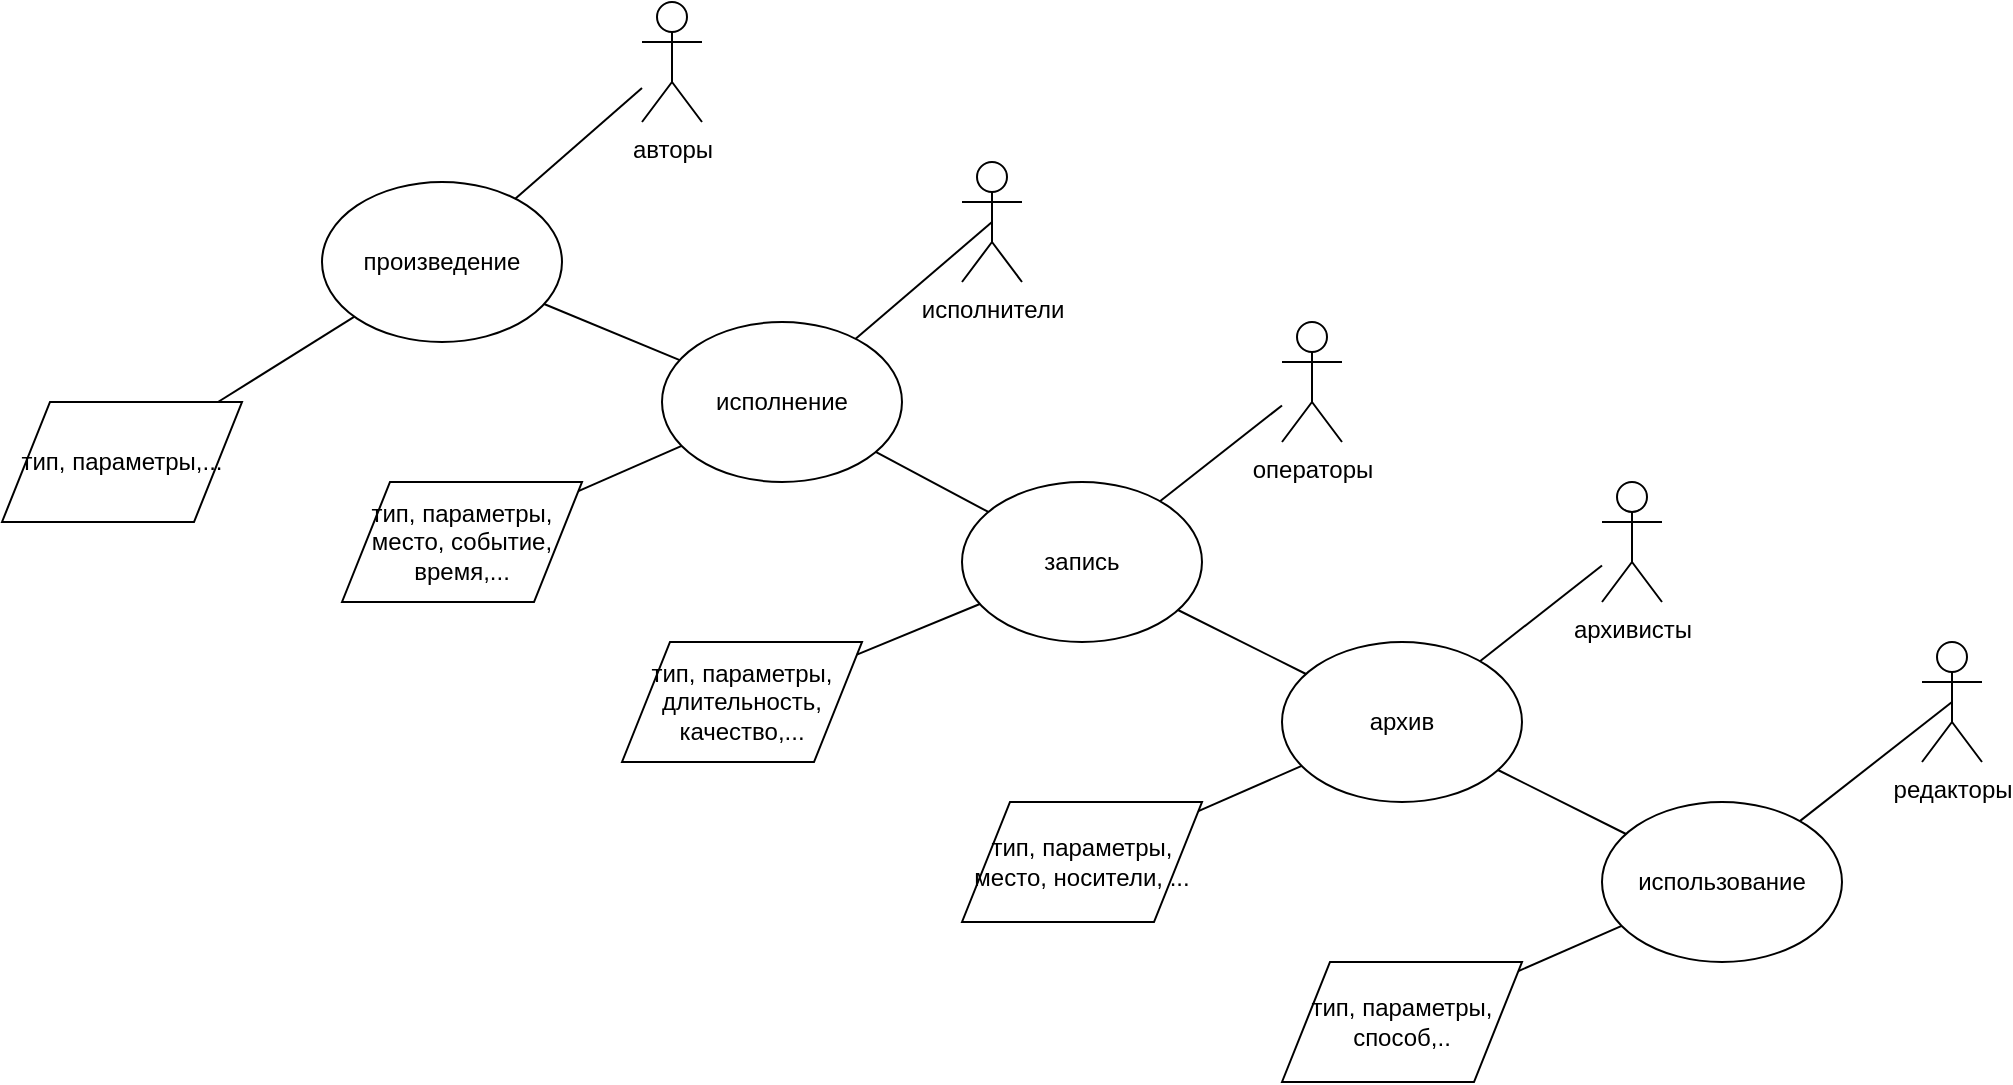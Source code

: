<mxfile version="13.3.7" type="device"><diagram id="uERpt_PiGQ6QHJXzrDYS" name="Page-1"><mxGraphModel dx="1422" dy="727" grid="1" gridSize="10" guides="1" tooltips="1" connect="1" arrows="1" fold="1" page="1" pageScale="1" pageWidth="1169" pageHeight="827" math="0" shadow="0"><root><mxCell id="0"/><mxCell id="1" parent="0"/><mxCell id="_DMuse9vYZGkFgaoEouo-1" value="произведение" style="ellipse;whiteSpace=wrap;html=1;" vertex="1" parent="1"><mxGeometry x="240" y="160" width="120" height="80" as="geometry"/></mxCell><mxCell id="_DMuse9vYZGkFgaoEouo-2" value="исполнение" style="ellipse;whiteSpace=wrap;html=1;" vertex="1" parent="1"><mxGeometry x="410" y="230" width="120" height="80" as="geometry"/></mxCell><mxCell id="_DMuse9vYZGkFgaoEouo-3" value="запись" style="ellipse;whiteSpace=wrap;html=1;" vertex="1" parent="1"><mxGeometry x="560" y="310" width="120" height="80" as="geometry"/></mxCell><mxCell id="_DMuse9vYZGkFgaoEouo-4" value="архив" style="ellipse;whiteSpace=wrap;html=1;" vertex="1" parent="1"><mxGeometry x="720" y="390" width="120" height="80" as="geometry"/></mxCell><mxCell id="_DMuse9vYZGkFgaoEouo-5" value="авторы" style="shape=umlActor;verticalLabelPosition=bottom;verticalAlign=top;html=1;outlineConnect=0;" vertex="1" parent="1"><mxGeometry x="400" y="70" width="30" height="60" as="geometry"/></mxCell><mxCell id="_DMuse9vYZGkFgaoEouo-6" value="исполнители" style="shape=umlActor;verticalLabelPosition=bottom;verticalAlign=top;html=1;outlineConnect=0;" vertex="1" parent="1"><mxGeometry x="560" y="150" width="30" height="60" as="geometry"/></mxCell><mxCell id="_DMuse9vYZGkFgaoEouo-7" value="операторы" style="shape=umlActor;verticalLabelPosition=bottom;verticalAlign=top;html=1;outlineConnect=0;" vertex="1" parent="1"><mxGeometry x="720" y="230" width="30" height="60" as="geometry"/></mxCell><mxCell id="_DMuse9vYZGkFgaoEouo-8" value="архивисты" style="shape=umlActor;verticalLabelPosition=bottom;verticalAlign=top;html=1;outlineConnect=0;" vertex="1" parent="1"><mxGeometry x="880" y="310" width="30" height="60" as="geometry"/></mxCell><mxCell id="_DMuse9vYZGkFgaoEouo-9" value="использование" style="ellipse;whiteSpace=wrap;html=1;" vertex="1" parent="1"><mxGeometry x="880" y="470" width="120" height="80" as="geometry"/></mxCell><mxCell id="_DMuse9vYZGkFgaoEouo-10" value="редакторы" style="shape=umlActor;verticalLabelPosition=bottom;verticalAlign=top;html=1;outlineConnect=0;" vertex="1" parent="1"><mxGeometry x="1040" y="390" width="30" height="60" as="geometry"/></mxCell><mxCell id="_DMuse9vYZGkFgaoEouo-18" value="" style="endArrow=none;html=1;" edge="1" parent="1" source="_DMuse9vYZGkFgaoEouo-1" target="_DMuse9vYZGkFgaoEouo-5"><mxGeometry width="50" height="50" relative="1" as="geometry"><mxPoint x="280" y="90" as="sourcePoint"/><mxPoint x="330" y="40" as="targetPoint"/></mxGeometry></mxCell><mxCell id="_DMuse9vYZGkFgaoEouo-19" value="" style="endArrow=none;html=1;entryX=0.5;entryY=0.5;entryDx=0;entryDy=0;entryPerimeter=0;" edge="1" parent="1" source="_DMuse9vYZGkFgaoEouo-2" target="_DMuse9vYZGkFgaoEouo-6"><mxGeometry width="50" height="50" relative="1" as="geometry"><mxPoint x="340" y="410" as="sourcePoint"/><mxPoint x="390" y="360" as="targetPoint"/></mxGeometry></mxCell><mxCell id="_DMuse9vYZGkFgaoEouo-20" value="" style="endArrow=none;html=1;" edge="1" parent="1" source="_DMuse9vYZGkFgaoEouo-3" target="_DMuse9vYZGkFgaoEouo-7"><mxGeometry width="50" height="50" relative="1" as="geometry"><mxPoint x="490" y="460" as="sourcePoint"/><mxPoint x="540" y="410" as="targetPoint"/></mxGeometry></mxCell><mxCell id="_DMuse9vYZGkFgaoEouo-21" value="" style="endArrow=none;html=1;" edge="1" parent="1" source="_DMuse9vYZGkFgaoEouo-4" target="_DMuse9vYZGkFgaoEouo-8"><mxGeometry width="50" height="50" relative="1" as="geometry"><mxPoint x="650" y="550" as="sourcePoint"/><mxPoint x="700" y="500" as="targetPoint"/></mxGeometry></mxCell><mxCell id="_DMuse9vYZGkFgaoEouo-22" value="" style="endArrow=none;html=1;entryX=0.5;entryY=0.5;entryDx=0;entryDy=0;entryPerimeter=0;" edge="1" parent="1" source="_DMuse9vYZGkFgaoEouo-9" target="_DMuse9vYZGkFgaoEouo-10"><mxGeometry width="50" height="50" relative="1" as="geometry"><mxPoint x="810" y="570" as="sourcePoint"/><mxPoint x="860" y="520" as="targetPoint"/></mxGeometry></mxCell><mxCell id="_DMuse9vYZGkFgaoEouo-23" value="" style="endArrow=none;html=1;" edge="1" parent="1" source="_DMuse9vYZGkFgaoEouo-2" target="_DMuse9vYZGkFgaoEouo-1"><mxGeometry width="50" height="50" relative="1" as="geometry"><mxPoint x="330" y="370" as="sourcePoint"/><mxPoint x="380" y="320" as="targetPoint"/></mxGeometry></mxCell><mxCell id="_DMuse9vYZGkFgaoEouo-24" value="" style="endArrow=none;html=1;" edge="1" parent="1" source="_DMuse9vYZGkFgaoEouo-3" target="_DMuse9vYZGkFgaoEouo-2"><mxGeometry width="50" height="50" relative="1" as="geometry"><mxPoint x="390" y="420" as="sourcePoint"/><mxPoint x="440" y="370" as="targetPoint"/></mxGeometry></mxCell><mxCell id="_DMuse9vYZGkFgaoEouo-25" value="" style="endArrow=none;html=1;" edge="1" parent="1" source="_DMuse9vYZGkFgaoEouo-3" target="_DMuse9vYZGkFgaoEouo-4"><mxGeometry width="50" height="50" relative="1" as="geometry"><mxPoint x="600" y="520" as="sourcePoint"/><mxPoint x="650" y="470" as="targetPoint"/></mxGeometry></mxCell><mxCell id="_DMuse9vYZGkFgaoEouo-27" value="" style="endArrow=none;html=1;" edge="1" parent="1" source="_DMuse9vYZGkFgaoEouo-4" target="_DMuse9vYZGkFgaoEouo-9"><mxGeometry width="50" height="50" relative="1" as="geometry"><mxPoint x="520" y="350" as="sourcePoint"/><mxPoint x="570" y="300" as="targetPoint"/></mxGeometry></mxCell><mxCell id="_DMuse9vYZGkFgaoEouo-28" value="тип, параметры,..." style="shape=parallelogram;perimeter=parallelogramPerimeter;whiteSpace=wrap;html=1;" vertex="1" parent="1"><mxGeometry x="80" y="270" width="120" height="60" as="geometry"/></mxCell><mxCell id="_DMuse9vYZGkFgaoEouo-29" value="" style="endArrow=none;html=1;" edge="1" parent="1" source="_DMuse9vYZGkFgaoEouo-28" target="_DMuse9vYZGkFgaoEouo-1"><mxGeometry width="50" height="50" relative="1" as="geometry"><mxPoint x="230" y="320" as="sourcePoint"/><mxPoint x="280" y="270" as="targetPoint"/></mxGeometry></mxCell><mxCell id="_DMuse9vYZGkFgaoEouo-30" value="тип, параметры, место, событие, время,..." style="shape=parallelogram;perimeter=parallelogramPerimeter;whiteSpace=wrap;html=1;" vertex="1" parent="1"><mxGeometry x="250" y="310" width="120" height="60" as="geometry"/></mxCell><mxCell id="_DMuse9vYZGkFgaoEouo-31" value="" style="endArrow=none;html=1;" edge="1" parent="1" source="_DMuse9vYZGkFgaoEouo-30" target="_DMuse9vYZGkFgaoEouo-2"><mxGeometry width="50" height="50" relative="1" as="geometry"><mxPoint x="380" y="430" as="sourcePoint"/><mxPoint x="430" y="380" as="targetPoint"/></mxGeometry></mxCell><mxCell id="_DMuse9vYZGkFgaoEouo-32" value="тип, параметры, длительность, качество,..." style="shape=parallelogram;perimeter=parallelogramPerimeter;whiteSpace=wrap;html=1;" vertex="1" parent="1"><mxGeometry x="390" y="390" width="120" height="60" as="geometry"/></mxCell><mxCell id="_DMuse9vYZGkFgaoEouo-33" value="" style="endArrow=none;html=1;" edge="1" parent="1" source="_DMuse9vYZGkFgaoEouo-32" target="_DMuse9vYZGkFgaoEouo-3"><mxGeometry width="50" height="50" relative="1" as="geometry"><mxPoint x="550" y="500" as="sourcePoint"/><mxPoint x="600" y="450" as="targetPoint"/></mxGeometry></mxCell><mxCell id="_DMuse9vYZGkFgaoEouo-34" value="тип, параметры, место, носители, ..." style="shape=parallelogram;perimeter=parallelogramPerimeter;whiteSpace=wrap;html=1;" vertex="1" parent="1"><mxGeometry x="560" y="470" width="120" height="60" as="geometry"/></mxCell><mxCell id="_DMuse9vYZGkFgaoEouo-35" value="" style="endArrow=none;html=1;" edge="1" parent="1" source="_DMuse9vYZGkFgaoEouo-34" target="_DMuse9vYZGkFgaoEouo-4"><mxGeometry width="50" height="50" relative="1" as="geometry"><mxPoint x="710" y="580" as="sourcePoint"/><mxPoint x="760" y="530" as="targetPoint"/></mxGeometry></mxCell><mxCell id="_DMuse9vYZGkFgaoEouo-36" value="тип, параметры, способ,.." style="shape=parallelogram;perimeter=parallelogramPerimeter;whiteSpace=wrap;html=1;" vertex="1" parent="1"><mxGeometry x="720" y="550" width="120" height="60" as="geometry"/></mxCell><mxCell id="_DMuse9vYZGkFgaoEouo-37" value="" style="endArrow=none;html=1;" edge="1" parent="1" source="_DMuse9vYZGkFgaoEouo-36" target="_DMuse9vYZGkFgaoEouo-9"><mxGeometry width="50" height="50" relative="1" as="geometry"><mxPoint x="860" y="620" as="sourcePoint"/><mxPoint x="910" y="570" as="targetPoint"/></mxGeometry></mxCell></root></mxGraphModel></diagram></mxfile>
